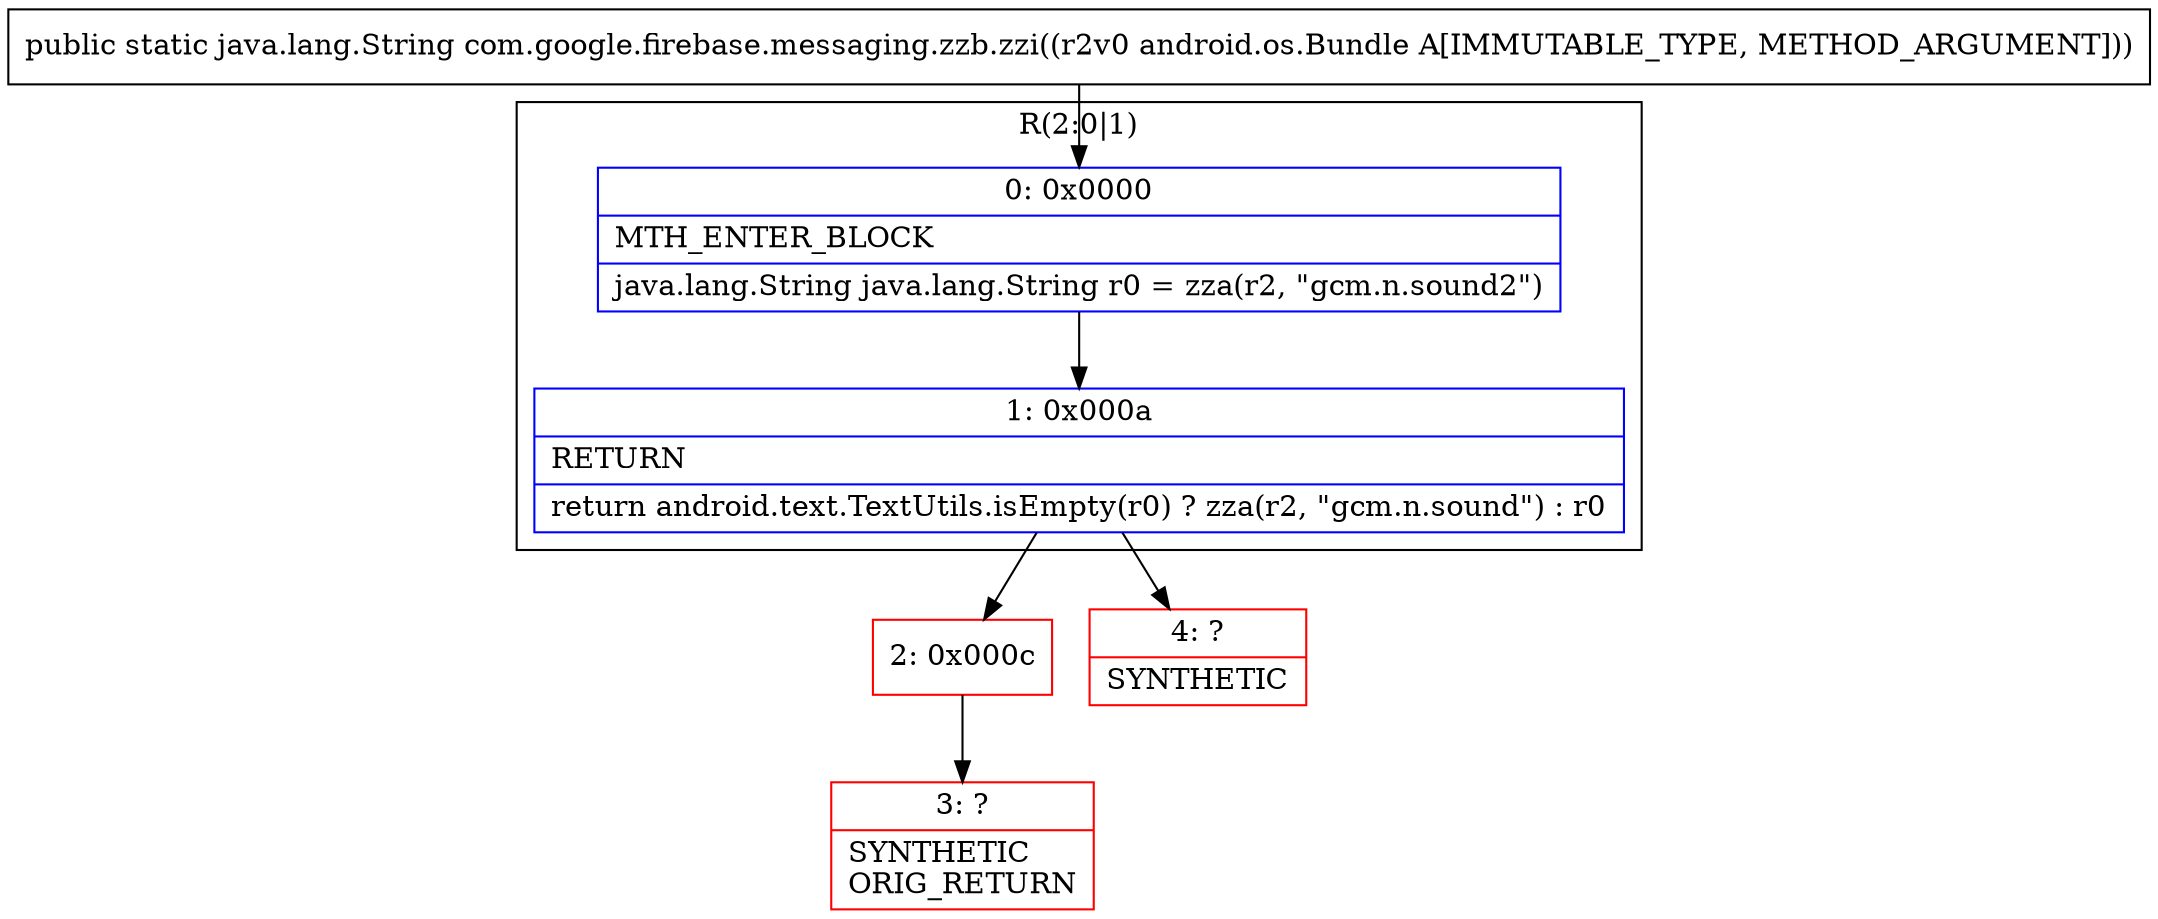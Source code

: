 digraph "CFG forcom.google.firebase.messaging.zzb.zzi(Landroid\/os\/Bundle;)Ljava\/lang\/String;" {
subgraph cluster_Region_1415047248 {
label = "R(2:0|1)";
node [shape=record,color=blue];
Node_0 [shape=record,label="{0\:\ 0x0000|MTH_ENTER_BLOCK\l|java.lang.String java.lang.String r0 = zza(r2, \"gcm.n.sound2\")\l}"];
Node_1 [shape=record,label="{1\:\ 0x000a|RETURN\l|return android.text.TextUtils.isEmpty(r0) ? zza(r2, \"gcm.n.sound\") : r0\l}"];
}
Node_2 [shape=record,color=red,label="{2\:\ 0x000c}"];
Node_3 [shape=record,color=red,label="{3\:\ ?|SYNTHETIC\lORIG_RETURN\l}"];
Node_4 [shape=record,color=red,label="{4\:\ ?|SYNTHETIC\l}"];
MethodNode[shape=record,label="{public static java.lang.String com.google.firebase.messaging.zzb.zzi((r2v0 android.os.Bundle A[IMMUTABLE_TYPE, METHOD_ARGUMENT])) }"];
MethodNode -> Node_0;
Node_0 -> Node_1;
Node_1 -> Node_2;
Node_1 -> Node_4;
Node_2 -> Node_3;
}

